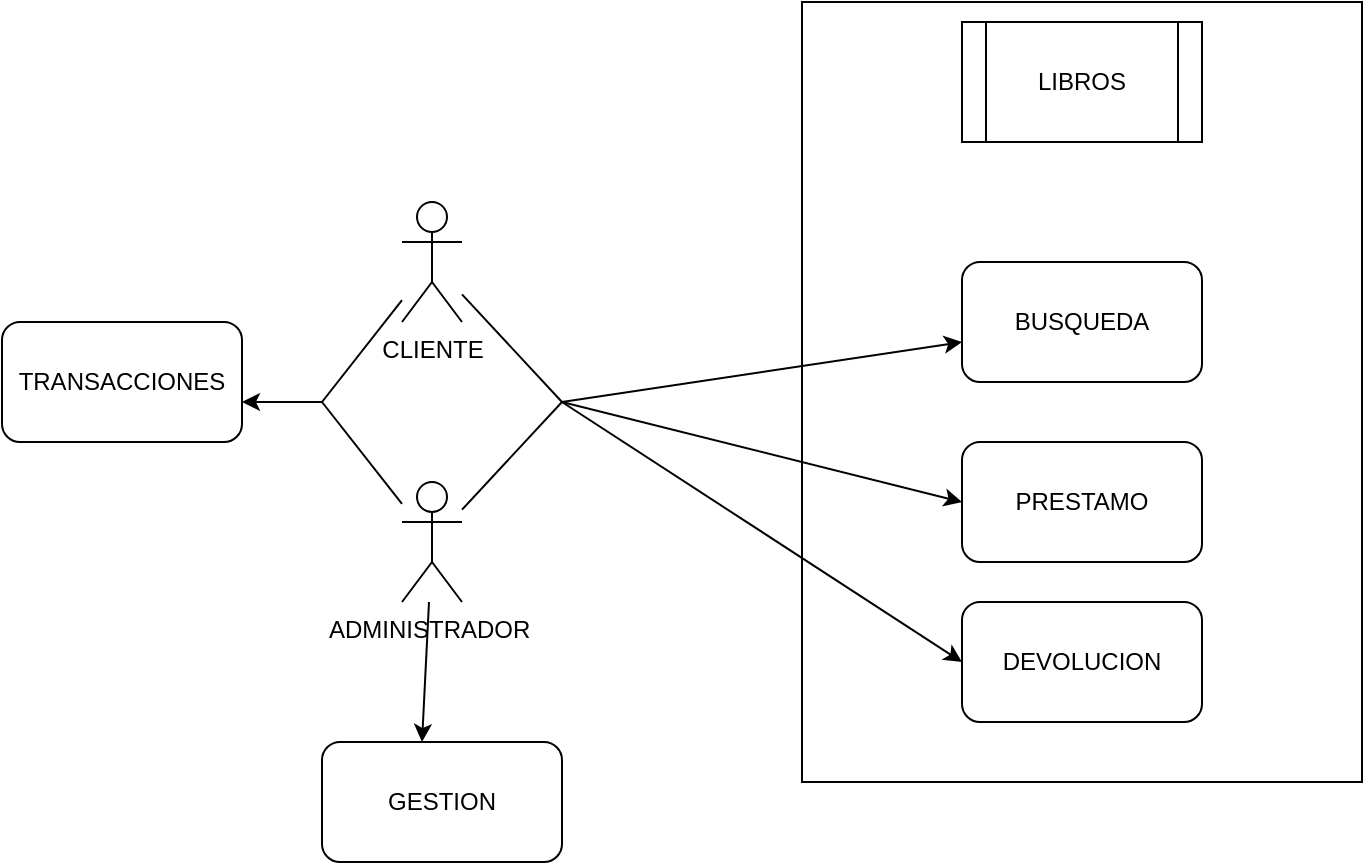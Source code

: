 <mxfile version="23.1.7" type="device">
  <diagram name="Página-1" id="fFigXU3mgFhKeRchgKxS">
    <mxGraphModel dx="1707" dy="460" grid="1" gridSize="10" guides="1" tooltips="1" connect="1" arrows="1" fold="1" page="1" pageScale="1" pageWidth="827" pageHeight="1169" math="0" shadow="0">
      <root>
        <mxCell id="0" />
        <mxCell id="1" parent="0" />
        <mxCell id="t5LtHNj-y6FAuDhpipSE-9" value="" style="rounded=0;whiteSpace=wrap;html=1;" vertex="1" parent="1">
          <mxGeometry x="240" y="40" width="280" height="390" as="geometry" />
        </mxCell>
        <mxCell id="t5LtHNj-y6FAuDhpipSE-7" value="LIBROS" style="shape=process;whiteSpace=wrap;html=1;backgroundOutline=1;" vertex="1" parent="1">
          <mxGeometry x="320" y="50" width="120" height="60" as="geometry" />
        </mxCell>
        <mxCell id="t5LtHNj-y6FAuDhpipSE-1" value="BUSQUEDA" style="rounded=1;whiteSpace=wrap;html=1;" vertex="1" parent="1">
          <mxGeometry x="320" y="170" width="120" height="60" as="geometry" />
        </mxCell>
        <mxCell id="t5LtHNj-y6FAuDhpipSE-2" value="PRESTAMO" style="rounded=1;whiteSpace=wrap;html=1;" vertex="1" parent="1">
          <mxGeometry x="320" y="260" width="120" height="60" as="geometry" />
        </mxCell>
        <mxCell id="t5LtHNj-y6FAuDhpipSE-5" value="DEVOLUCION" style="rounded=1;whiteSpace=wrap;html=1;" vertex="1" parent="1">
          <mxGeometry x="320" y="340" width="120" height="60" as="geometry" />
        </mxCell>
        <mxCell id="t5LtHNj-y6FAuDhpipSE-10" value="CLIENTE" style="shape=umlActor;verticalLabelPosition=bottom;verticalAlign=top;html=1;outlineConnect=0;" vertex="1" parent="1">
          <mxGeometry x="40" y="140" width="30" height="60" as="geometry" />
        </mxCell>
        <mxCell id="t5LtHNj-y6FAuDhpipSE-11" value="ADMINISTRADOR&amp;nbsp;" style="shape=umlActor;verticalLabelPosition=bottom;verticalAlign=top;html=1;outlineConnect=0;" vertex="1" parent="1">
          <mxGeometry x="40" y="280" width="30" height="60" as="geometry" />
        </mxCell>
        <mxCell id="t5LtHNj-y6FAuDhpipSE-16" value="TRANSACCIONES" style="rounded=1;whiteSpace=wrap;html=1;" vertex="1" parent="1">
          <mxGeometry x="-160" y="200" width="120" height="60" as="geometry" />
        </mxCell>
        <mxCell id="t5LtHNj-y6FAuDhpipSE-17" value="GESTION" style="rounded=1;whiteSpace=wrap;html=1;" vertex="1" parent="1">
          <mxGeometry y="410" width="120" height="60" as="geometry" />
        </mxCell>
        <mxCell id="t5LtHNj-y6FAuDhpipSE-20" value="" style="endArrow=classic;html=1;rounded=0;" edge="1" parent="1">
          <mxGeometry width="50" height="50" relative="1" as="geometry">
            <mxPoint x="120" y="240" as="sourcePoint" />
            <mxPoint x="320" y="210" as="targetPoint" />
          </mxGeometry>
        </mxCell>
        <mxCell id="t5LtHNj-y6FAuDhpipSE-21" value="" style="endArrow=classic;html=1;rounded=0;" edge="1" parent="1">
          <mxGeometry width="50" height="50" relative="1" as="geometry">
            <mxPoint x="120" y="240" as="sourcePoint" />
            <mxPoint x="320" y="290" as="targetPoint" />
          </mxGeometry>
        </mxCell>
        <mxCell id="t5LtHNj-y6FAuDhpipSE-22" value="" style="endArrow=classic;html=1;rounded=0;entryX=0;entryY=0.5;entryDx=0;entryDy=0;" edge="1" parent="1" target="t5LtHNj-y6FAuDhpipSE-5">
          <mxGeometry width="50" height="50" relative="1" as="geometry">
            <mxPoint x="120" y="240" as="sourcePoint" />
            <mxPoint x="320" y="260" as="targetPoint" />
          </mxGeometry>
        </mxCell>
        <mxCell id="t5LtHNj-y6FAuDhpipSE-24" value="" style="endArrow=classic;html=1;rounded=0;" edge="1" parent="1" source="t5LtHNj-y6FAuDhpipSE-11">
          <mxGeometry width="50" height="50" relative="1" as="geometry">
            <mxPoint y="460" as="sourcePoint" />
            <mxPoint x="50" y="410" as="targetPoint" />
          </mxGeometry>
        </mxCell>
        <mxCell id="t5LtHNj-y6FAuDhpipSE-25" value="" style="endArrow=none;html=1;rounded=0;" edge="1" parent="1" source="t5LtHNj-y6FAuDhpipSE-11">
          <mxGeometry width="50" height="50" relative="1" as="geometry">
            <mxPoint x="30" y="340" as="sourcePoint" />
            <mxPoint x="120" y="240" as="targetPoint" />
          </mxGeometry>
        </mxCell>
        <mxCell id="t5LtHNj-y6FAuDhpipSE-26" value="" style="endArrow=none;html=1;rounded=0;" edge="1" parent="1" source="t5LtHNj-y6FAuDhpipSE-10">
          <mxGeometry width="50" height="50" relative="1" as="geometry">
            <mxPoint x="270" y="310" as="sourcePoint" />
            <mxPoint x="120" y="240" as="targetPoint" />
          </mxGeometry>
        </mxCell>
        <mxCell id="t5LtHNj-y6FAuDhpipSE-27" value="" style="endArrow=classic;html=1;rounded=0;" edge="1" parent="1">
          <mxGeometry width="50" height="50" relative="1" as="geometry">
            <mxPoint y="240" as="sourcePoint" />
            <mxPoint x="-40" y="240" as="targetPoint" />
          </mxGeometry>
        </mxCell>
        <mxCell id="t5LtHNj-y6FAuDhpipSE-28" value="" style="endArrow=none;html=1;rounded=0;" edge="1" parent="1" target="t5LtHNj-y6FAuDhpipSE-10">
          <mxGeometry width="50" height="50" relative="1" as="geometry">
            <mxPoint y="240" as="sourcePoint" />
            <mxPoint x="320" y="260" as="targetPoint" />
          </mxGeometry>
        </mxCell>
        <mxCell id="t5LtHNj-y6FAuDhpipSE-29" value="" style="endArrow=none;html=1;rounded=0;" edge="1" parent="1" target="t5LtHNj-y6FAuDhpipSE-11">
          <mxGeometry width="50" height="50" relative="1" as="geometry">
            <mxPoint y="240" as="sourcePoint" />
            <mxPoint x="320" y="260" as="targetPoint" />
          </mxGeometry>
        </mxCell>
      </root>
    </mxGraphModel>
  </diagram>
</mxfile>
